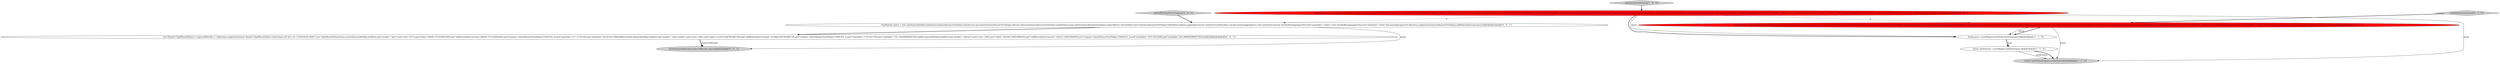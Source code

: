 digraph {
4 [style = filled, label = "Query serdeQuery = jsonMapper.readValue(json,)@@@5@@@['1', '1', '0']", fillcolor = white, shape = ellipse image = "AAA0AAABBB1BBB"];
1 [style = filled, label = "String json = jsonMapper.writeValueAsString(query)@@@4@@@['1', '1', '0']", fillcolor = white, shape = ellipse image = "AAA0AAABBB1BBB"];
8 [style = filled, label = "List<Result<TopNResultValue>> expectedResults = Collections.singletonList(new Result<TopNResultValue>(DateTimes.of(\"2011-01-12T00:00:00.000Z\"),new TopNResultValue(Arrays.asList(ImmutableMap.builder().put(\"market\",\"spot\").put(\"rows\",837L).put(\"index\",95606.57232284546D).put(\"addRowsIndexConstant\",96444.57232284546D).put(\"uniques\",QueryRunnerTestHelper.UNIQUES_9).put(\"maxIndex\",277.273533D).put(\"minIndex\",59.02102279663086D).build(),ImmutableMap.builder().put(\"market\",\"total_market\").put(\"rows\",186L).put(\"index\",215679.82879638672D).put(\"addRowsIndexConstant\",215866.82879638672D).put(\"uniques\",QueryRunnerTestHelper.UNIQUES_2).put(\"maxIndex\",1743.92175D).put(\"minIndex\",792.3260498046875D).build(),ImmutableMap.builder().put(\"market\",\"upfront\").put(\"rows\",186L).put(\"index\",192046.1060180664D).put(\"addRowsIndexConstant\",192233.1060180664D).put(\"uniques\",QueryRunnerTestHelper.UNIQUES_2).put(\"maxIndex\",1870.061029D).put(\"minIndex\",545.9906005859375D).build()))))@@@4@@@['0', '0', '1']", fillcolor = white, shape = ellipse image = "AAA0AAABBB3BBB"];
10 [style = filled, label = "TopNQuery query = new TopNQueryBuilder().dataSource(QueryRunnerTestHelper.dataSource).granularity(QueryRunnerTestHelper.allGran).dimension(QueryRunnerTestHelper.marketDimension).metric(QueryRunnerTestHelper.uniqueMetric).threshold(3).intervals(QueryRunnerTestHelper.fullOnIntervalSpec).aggregators(Lists.newArrayList(Iterables.concat(commonAggregators,Lists.newArrayList(new DoubleMaxAggregatorFactory(\"maxIndex\",\"index\"),new DoubleMinAggregatorFactory(\"minIndex\",\"index\"))))).postAggregators(Collections.singletonList(QueryRunnerTestHelper.addRowsIndexConstant)).build()@@@3@@@['0', '0', '1']", fillcolor = white, shape = ellipse image = "AAA0AAABBB3BBB"];
5 [style = filled, label = "Query query = new TopNQueryBuilder().dataSource(QueryRunnerTestHelper.dataSource).granularity(QueryRunnerTestHelper.allGran).dimension(QueryRunnerTestHelper.marketDimension).metric(QueryRunnerTestHelper.indexMetric).threshold(4).intervals(QueryRunnerTestHelper.fullOnIntervalSpec).aggregators(Lists.newArrayList(Iterables.concat(QueryRunnerTestHelper.commonDoubleAggregators,Lists.newArrayList(new DoubleMaxAggregatorFactory(\"maxIndex\",\"index\"),new DoubleMinAggregatorFactory(\"minIndex\",\"index\"))))).postAggregators(QueryRunnerTestHelper.addRowsIndexConstant).build()@@@3@@@['0', '1', '0']", fillcolor = red, shape = ellipse image = "AAA1AAABBB2BBB"];
2 [style = filled, label = "Query query = new TopNQueryBuilder().dataSource(QueryRunnerTestHelper.dataSource).granularity(QueryRunnerTestHelper.allGran).dimension(QueryRunnerTestHelper.marketDimension).metric(QueryRunnerTestHelper.indexMetric).threshold(4).intervals(QueryRunnerTestHelper.fullOnIntervalSpec).aggregators(Lists.newArrayList(Iterables.concat(QueryRunnerTestHelper.commonDoubleAggregators,Lists.newArrayList(new DoubleMaxAggregatorFactory(\"maxIndex\",\"index\"),new DoubleMinAggregatorFactory(\"minIndex\",\"index\"))))).postAggregators(Collections.singletonList(QueryRunnerTestHelper.addRowsIndexConstant)).build()@@@3@@@['1', '0', '0']", fillcolor = red, shape = ellipse image = "AAA1AAABBB1BBB"];
6 [style = filled, label = "testQuerySerialization['0', '1', '0']", fillcolor = lightgray, shape = diamond image = "AAA0AAABBB2BBB"];
3 [style = filled, label = "testQuerySerialization['1', '0', '0']", fillcolor = lightgray, shape = diamond image = "AAA0AAABBB1BBB"];
9 [style = filled, label = "assertExpectedResults(expectedResults,query)@@@5@@@['0', '0', '1']", fillcolor = lightgray, shape = ellipse image = "AAA0AAABBB3BBB"];
7 [style = filled, label = "testFullOnTopNOverUniques['0', '0', '1']", fillcolor = lightgray, shape = diamond image = "AAA0AAABBB3BBB"];
0 [style = filled, label = "Assert.assertEquals(query,serdeQuery)@@@6@@@['1', '1', '0']", fillcolor = lightgray, shape = ellipse image = "AAA0AAABBB1BBB"];
5->1 [style = bold, label=""];
4->0 [style = solid, label="serdeQuery"];
10->9 [style = solid, label="query"];
1->4 [style = bold, label=""];
5->0 [style = solid, label="query"];
1->4 [style = solid, label="json"];
2->1 [style = solid, label="query"];
8->9 [style = solid, label="expectedResults"];
6->5 [style = bold, label=""];
2->5 [style = dashed, label="0"];
3->2 [style = bold, label=""];
10->8 [style = bold, label=""];
5->1 [style = solid, label="query"];
7->10 [style = bold, label=""];
2->0 [style = solid, label="query"];
2->1 [style = bold, label=""];
2->10 [style = dashed, label="0"];
4->0 [style = bold, label=""];
8->9 [style = bold, label=""];
}
